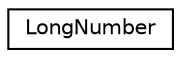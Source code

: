 digraph "Graphical Class Hierarchy"
{
 // LATEX_PDF_SIZE
  edge [fontname="Helvetica",fontsize="10",labelfontname="Helvetica",labelfontsize="10"];
  node [fontname="Helvetica",fontsize="10",shape=record];
  rankdir="LR";
  Node0 [label="LongNumber",height=0.2,width=0.4,color="black", fillcolor="white", style="filled",URL="$classLongNumber.html",tooltip=" "];
}
